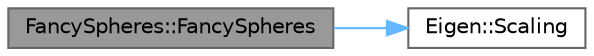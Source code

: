 digraph "FancySpheres::FancySpheres"
{
 // LATEX_PDF_SIZE
  bgcolor="transparent";
  edge [fontname=Helvetica,fontsize=10,labelfontname=Helvetica,labelfontsize=10];
  node [fontname=Helvetica,fontsize=10,shape=box,height=0.2,width=0.4];
  rankdir="LR";
  Node1 [id="Node000001",label="FancySpheres::FancySpheres",height=0.2,width=0.4,color="gray40", fillcolor="grey60", style="filled", fontcolor="black",tooltip=" "];
  Node1 -> Node2 [id="edge2_Node000001_Node000002",color="steelblue1",style="solid",tooltip=" "];
  Node2 [id="Node000002",label="Eigen::Scaling",height=0.2,width=0.4,color="grey40", fillcolor="white", style="filled",URL="$namespace_eigen.html#a23a8ed57e3f2973526026765ae697761",tooltip=" "];
}
